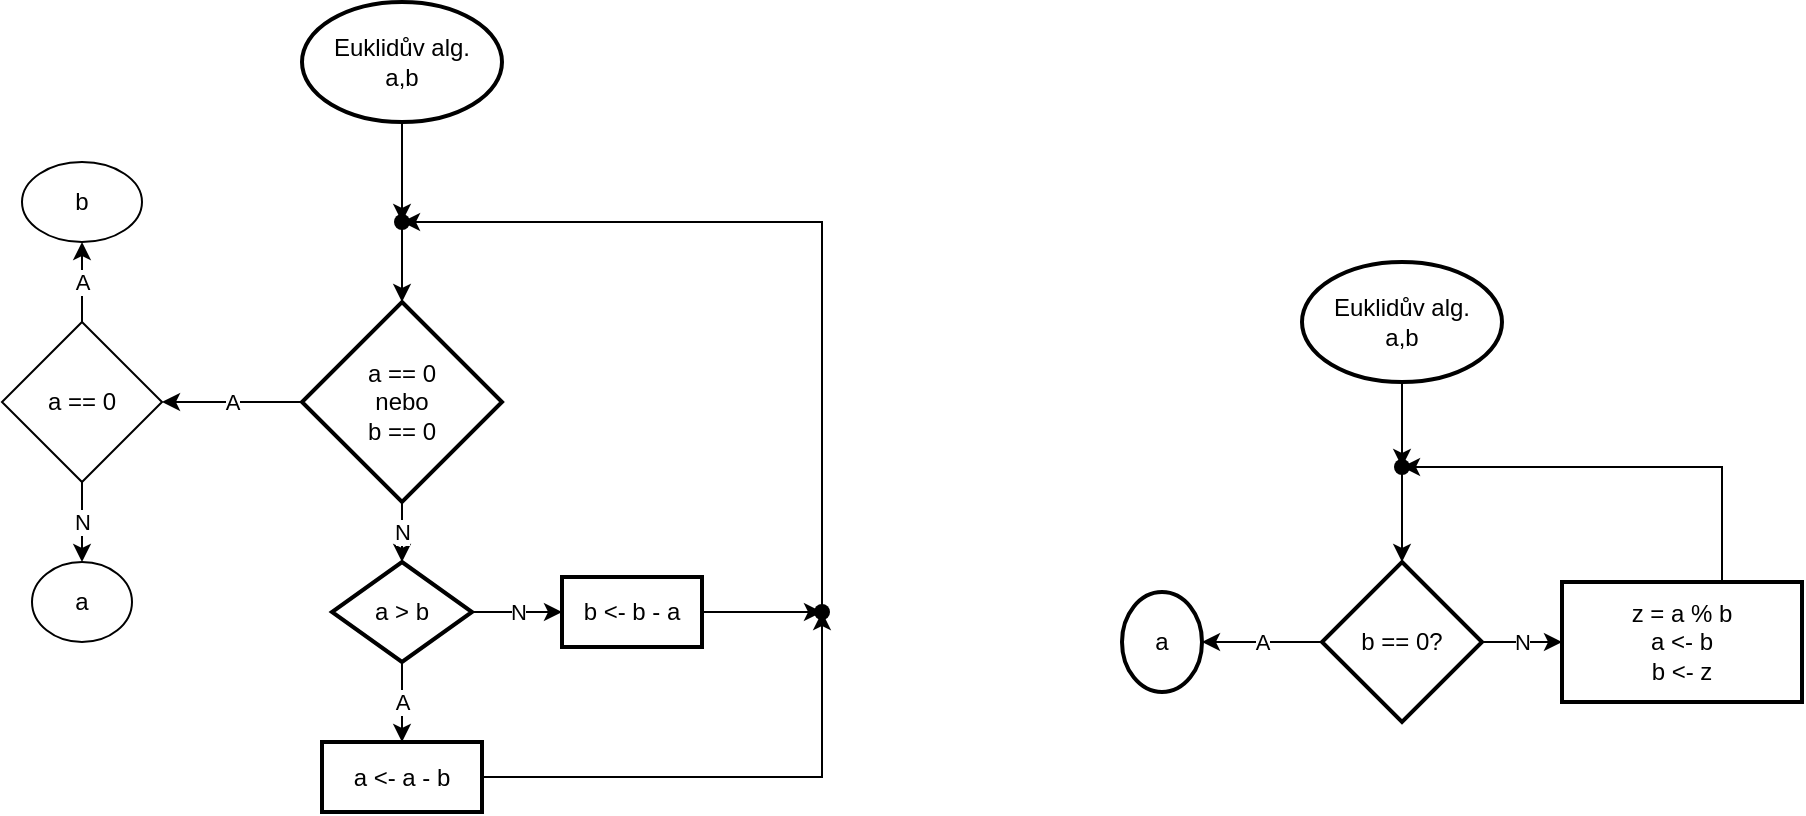 <mxfile version="20.3.0" type="device"><diagram id="VHAhfm41HVIDLOv60HDv" name="Stránka-1"><mxGraphModel dx="957" dy="606" grid="1" gridSize="10" guides="1" tooltips="1" connect="1" arrows="1" fold="1" page="1" pageScale="1" pageWidth="827" pageHeight="1169" math="0" shadow="0"><root><mxCell id="0"/><mxCell id="1" parent="0"/><mxCell id="1JPd0c8pC__kWY6t5LKY-2" value="" style="edgeStyle=orthogonalEdgeStyle;rounded=0;orthogonalLoop=1;jettySize=auto;html=1;" parent="1" source="X9t93fHU9e0wmVzQTunu-2" target="1JPd0c8pC__kWY6t5LKY-1" edge="1"><mxGeometry relative="1" as="geometry"/></mxCell><mxCell id="X9t93fHU9e0wmVzQTunu-2" value="Euklidův alg.&lt;br&gt;a,b" style="strokeWidth=2;html=1;shape=mxgraph.flowchart.start_1;whiteSpace=wrap;" parent="1" vertex="1"><mxGeometry x="340" y="180" width="100" height="60" as="geometry"/></mxCell><mxCell id="1JPd0c8pC__kWY6t5LKY-4" value="" style="edgeStyle=orthogonalEdgeStyle;rounded=0;orthogonalLoop=1;jettySize=auto;html=1;" parent="1" source="1JPd0c8pC__kWY6t5LKY-1" target="1JPd0c8pC__kWY6t5LKY-3" edge="1"><mxGeometry relative="1" as="geometry"/></mxCell><mxCell id="1JPd0c8pC__kWY6t5LKY-1" value="" style="shape=waypoint;sketch=0;size=6;pointerEvents=1;points=[];fillColor=default;resizable=0;rotatable=0;perimeter=centerPerimeter;snapToPoint=1;strokeWidth=2;" parent="1" vertex="1"><mxGeometry x="370" y="270" width="40" height="40" as="geometry"/></mxCell><mxCell id="1JPd0c8pC__kWY6t5LKY-6" value="A" style="edgeStyle=orthogonalEdgeStyle;rounded=0;orthogonalLoop=1;jettySize=auto;html=1;entryX=1;entryY=0.5;entryDx=0;entryDy=0;" parent="1" source="1JPd0c8pC__kWY6t5LKY-3" target="1JPd0c8pC__kWY6t5LKY-9" edge="1"><mxGeometry relative="1" as="geometry"><mxPoint x="300" y="380" as="targetPoint"/></mxGeometry></mxCell><mxCell id="1JPd0c8pC__kWY6t5LKY-8" value="N" style="edgeStyle=orthogonalEdgeStyle;rounded=0;orthogonalLoop=1;jettySize=auto;html=1;" parent="1" source="1JPd0c8pC__kWY6t5LKY-3" target="1JPd0c8pC__kWY6t5LKY-7" edge="1"><mxGeometry relative="1" as="geometry"/></mxCell><mxCell id="1JPd0c8pC__kWY6t5LKY-3" value="&lt;div&gt;a == 0&lt;/div&gt;&lt;div&gt;nebo&lt;/div&gt;&lt;div&gt;b == 0&lt;br&gt;&lt;/div&gt;" style="rhombus;whiteSpace=wrap;html=1;sketch=0;strokeWidth=2;" parent="1" vertex="1"><mxGeometry x="340" y="330" width="100" height="100" as="geometry"/></mxCell><mxCell id="1JPd0c8pC__kWY6t5LKY-15" value="A" style="edgeStyle=orthogonalEdgeStyle;rounded=0;orthogonalLoop=1;jettySize=auto;html=1;" parent="1" source="1JPd0c8pC__kWY6t5LKY-7" target="1JPd0c8pC__kWY6t5LKY-14" edge="1"><mxGeometry relative="1" as="geometry"/></mxCell><mxCell id="1JPd0c8pC__kWY6t5LKY-17" value="N" style="edgeStyle=orthogonalEdgeStyle;rounded=0;orthogonalLoop=1;jettySize=auto;html=1;" parent="1" source="1JPd0c8pC__kWY6t5LKY-7" target="1JPd0c8pC__kWY6t5LKY-16" edge="1"><mxGeometry relative="1" as="geometry"/></mxCell><mxCell id="1JPd0c8pC__kWY6t5LKY-7" value="a &amp;gt; b" style="rhombus;whiteSpace=wrap;html=1;sketch=0;strokeWidth=2;" parent="1" vertex="1"><mxGeometry x="355" y="460" width="70" height="50" as="geometry"/></mxCell><mxCell id="1JPd0c8pC__kWY6t5LKY-11" value="A" style="edgeStyle=orthogonalEdgeStyle;rounded=0;orthogonalLoop=1;jettySize=auto;html=1;" parent="1" source="1JPd0c8pC__kWY6t5LKY-9" target="1JPd0c8pC__kWY6t5LKY-10" edge="1"><mxGeometry relative="1" as="geometry"/></mxCell><mxCell id="1JPd0c8pC__kWY6t5LKY-13" value="N" style="edgeStyle=orthogonalEdgeStyle;rounded=0;orthogonalLoop=1;jettySize=auto;html=1;" parent="1" source="1JPd0c8pC__kWY6t5LKY-9" target="1JPd0c8pC__kWY6t5LKY-12" edge="1"><mxGeometry relative="1" as="geometry"/></mxCell><mxCell id="1JPd0c8pC__kWY6t5LKY-9" value="a == 0" style="rhombus;whiteSpace=wrap;html=1;" parent="1" vertex="1"><mxGeometry x="190" y="340" width="80" height="80" as="geometry"/></mxCell><mxCell id="1JPd0c8pC__kWY6t5LKY-10" value="b" style="ellipse;whiteSpace=wrap;html=1;" parent="1" vertex="1"><mxGeometry x="200" y="260" width="60" height="40" as="geometry"/></mxCell><mxCell id="1JPd0c8pC__kWY6t5LKY-12" value="a" style="ellipse;whiteSpace=wrap;html=1;" parent="1" vertex="1"><mxGeometry x="205" y="460" width="50" height="40" as="geometry"/></mxCell><mxCell id="1JPd0c8pC__kWY6t5LKY-21" value="" style="edgeStyle=orthogonalEdgeStyle;rounded=0;orthogonalLoop=1;jettySize=auto;html=1;entryX=0.675;entryY=0.55;entryDx=0;entryDy=0;entryPerimeter=0;" parent="1" source="1JPd0c8pC__kWY6t5LKY-14" target="1JPd0c8pC__kWY6t5LKY-18" edge="1"><mxGeometry relative="1" as="geometry"><mxPoint x="550" y="567.5" as="targetPoint"/></mxGeometry></mxCell><mxCell id="1JPd0c8pC__kWY6t5LKY-14" value="a &amp;lt;- a - b" style="whiteSpace=wrap;html=1;sketch=0;strokeWidth=2;" parent="1" vertex="1"><mxGeometry x="350" y="550" width="80" height="35" as="geometry"/></mxCell><mxCell id="1JPd0c8pC__kWY6t5LKY-19" value="" style="edgeStyle=orthogonalEdgeStyle;rounded=0;orthogonalLoop=1;jettySize=auto;html=1;" parent="1" source="1JPd0c8pC__kWY6t5LKY-16" target="1JPd0c8pC__kWY6t5LKY-18" edge="1"><mxGeometry relative="1" as="geometry"/></mxCell><mxCell id="1JPd0c8pC__kWY6t5LKY-16" value="b &amp;lt;- b - a" style="whiteSpace=wrap;html=1;sketch=0;strokeWidth=2;" parent="1" vertex="1"><mxGeometry x="470" y="467.5" width="70" height="35" as="geometry"/></mxCell><mxCell id="1JPd0c8pC__kWY6t5LKY-23" value="" style="edgeStyle=orthogonalEdgeStyle;rounded=0;orthogonalLoop=1;jettySize=auto;html=1;entryX=0.575;entryY=0.475;entryDx=0;entryDy=0;entryPerimeter=0;" parent="1" source="1JPd0c8pC__kWY6t5LKY-18" target="1JPd0c8pC__kWY6t5LKY-1" edge="1"><mxGeometry relative="1" as="geometry"><mxPoint x="655" y="365" as="targetPoint"/><Array as="points"><mxPoint x="600" y="290"/></Array></mxGeometry></mxCell><mxCell id="1JPd0c8pC__kWY6t5LKY-18" value="" style="shape=waypoint;sketch=0;size=6;pointerEvents=1;points=[];fillColor=default;resizable=0;rotatable=0;perimeter=centerPerimeter;snapToPoint=1;strokeWidth=2;" parent="1" vertex="1"><mxGeometry x="580" y="465" width="40" height="40" as="geometry"/></mxCell><mxCell id="1JPd0c8pC__kWY6t5LKY-26" value="Euklidův alg.&lt;br&gt;a,b" style="strokeWidth=2;html=1;shape=mxgraph.flowchart.start_1;whiteSpace=wrap;" parent="1" vertex="1"><mxGeometry x="840" y="310" width="100" height="60" as="geometry"/></mxCell><mxCell id="1JPd0c8pC__kWY6t5LKY-56" value="" style="edgeStyle=orthogonalEdgeStyle;rounded=0;orthogonalLoop=1;jettySize=auto;html=1;exitX=0.5;exitY=1;exitDx=0;exitDy=0;exitPerimeter=0;" parent="1" source="1JPd0c8pC__kWY6t5LKY-26" target="1JPd0c8pC__kWY6t5LKY-55" edge="1"><mxGeometry relative="1" as="geometry"><mxPoint x="890" y="345" as="sourcePoint"/></mxGeometry></mxCell><mxCell id="1JPd0c8pC__kWY6t5LKY-58" value="" style="edgeStyle=orthogonalEdgeStyle;rounded=0;orthogonalLoop=1;jettySize=auto;html=1;" parent="1" source="1JPd0c8pC__kWY6t5LKY-55" target="1JPd0c8pC__kWY6t5LKY-57" edge="1"><mxGeometry relative="1" as="geometry"/></mxCell><mxCell id="1JPd0c8pC__kWY6t5LKY-55" value="" style="shape=waypoint;sketch=0;size=6;pointerEvents=1;points=[];fillColor=default;resizable=0;rotatable=0;perimeter=centerPerimeter;snapToPoint=1;strokeWidth=2;" parent="1" vertex="1"><mxGeometry x="870" y="392.5" width="40" height="40" as="geometry"/></mxCell><mxCell id="1JPd0c8pC__kWY6t5LKY-60" value="A" style="edgeStyle=orthogonalEdgeStyle;rounded=0;orthogonalLoop=1;jettySize=auto;html=1;" parent="1" source="1JPd0c8pC__kWY6t5LKY-57" target="1JPd0c8pC__kWY6t5LKY-59" edge="1"><mxGeometry relative="1" as="geometry"/></mxCell><mxCell id="1JPd0c8pC__kWY6t5LKY-62" value="N" style="edgeStyle=orthogonalEdgeStyle;rounded=0;orthogonalLoop=1;jettySize=auto;html=1;" parent="1" source="1JPd0c8pC__kWY6t5LKY-57" target="1JPd0c8pC__kWY6t5LKY-61" edge="1"><mxGeometry relative="1" as="geometry"/></mxCell><mxCell id="1JPd0c8pC__kWY6t5LKY-57" value="b == 0?" style="rhombus;whiteSpace=wrap;html=1;sketch=0;strokeWidth=2;" parent="1" vertex="1"><mxGeometry x="850" y="460" width="80" height="80" as="geometry"/></mxCell><mxCell id="1JPd0c8pC__kWY6t5LKY-59" value="a" style="ellipse;whiteSpace=wrap;html=1;sketch=0;strokeWidth=2;" parent="1" vertex="1"><mxGeometry x="750" y="475" width="40" height="50" as="geometry"/></mxCell><mxCell id="1JPd0c8pC__kWY6t5LKY-64" value="" style="edgeStyle=orthogonalEdgeStyle;rounded=0;orthogonalLoop=1;jettySize=auto;html=1;" parent="1" source="1JPd0c8pC__kWY6t5LKY-61" target="1JPd0c8pC__kWY6t5LKY-55" edge="1"><mxGeometry relative="1" as="geometry"><mxPoint x="1050" y="392.5" as="targetPoint"/><Array as="points"><mxPoint x="1050" y="413"/></Array></mxGeometry></mxCell><mxCell id="1JPd0c8pC__kWY6t5LKY-61" value="&lt;div&gt;z = a % b&lt;/div&gt;&lt;div&gt;a &amp;lt;- b&lt;/div&gt;&lt;div&gt;b &amp;lt;- z&lt;br&gt;&lt;/div&gt;" style="whiteSpace=wrap;html=1;sketch=0;strokeWidth=2;" parent="1" vertex="1"><mxGeometry x="970" y="470" width="120" height="60" as="geometry"/></mxCell></root></mxGraphModel></diagram></mxfile>